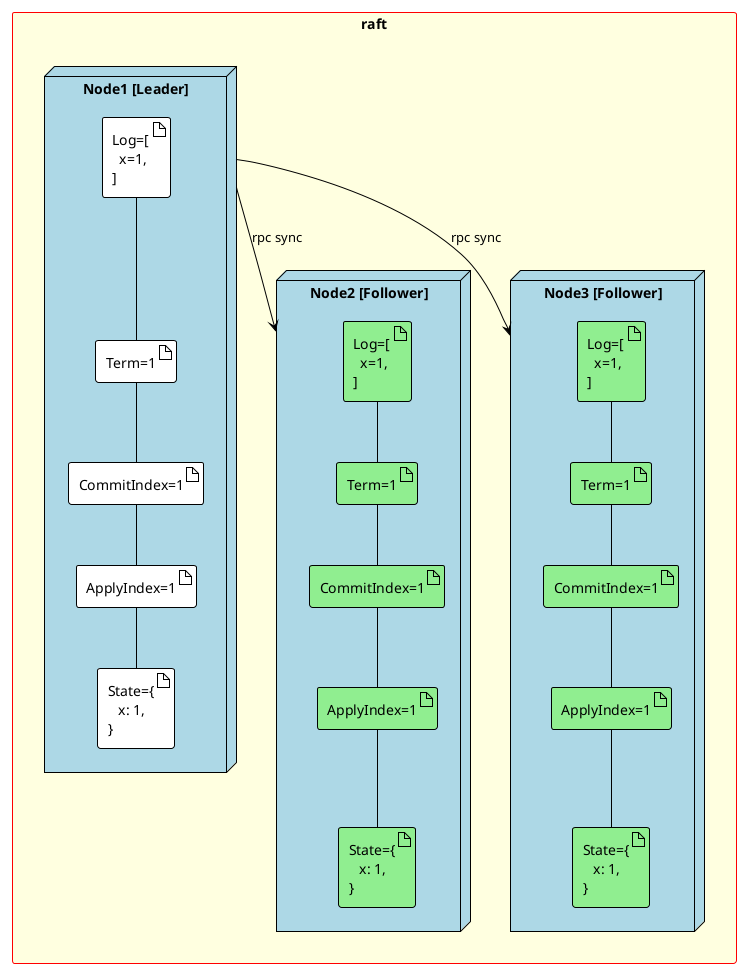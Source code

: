@startuml
!theme plain

skinparam rectangle {
    BackgroundColor LightYellow
    BorderColor Red
}

skinparam node {
    BackgroundColor LightBlue
    BorderColor Black
}

rectangle "raft" {
    node "Node1 [Leader]" as N1 {
        artifact "Log=[\n  x=1, \n]" as N1_1
        artifact "Term=1" as N1_2
        artifact "CommitIndex=1" as N1_3
        artifact "ApplyIndex=1" as N1_4
        artifact "State={\n   x: 1, \n}" as N1_5
    }
    N1_1 -D- N1_2
    N1_2 -D- N1_3
    N1_3 -D- N1_4
    N1_4 -D- N1_5

    node "Node2 [Follower]" as N2 {
        artifact "Log=[\n  x=1, \n]" as N2_1 #LightGreen
        artifact "Term=1" as N2_2 #LightGreen
        artifact "CommitIndex=1" as N2_3 #LightGreen
        artifact "ApplyIndex=1" as N2_4 #LightGreen
        artifact "State={\n   x: 1, \n}" as N2_5 #LightGreen
    }
    N2_1 -D- N2_2
    N2_2 -D- N2_3
    N2_3 -D- N2_4
    N2_4 -D- N2_5

    node "Node3 [Follower]" as N3 {
        artifact "Log=[\n  x=1, \n]" as N3_1 #LightGreen
        artifact "Term=1" as N3_2 #LightGreen
        artifact "CommitIndex=1" as N3_3 #LightGreen
        artifact "ApplyIndex=1" as N3_4 #LightGreen
        artifact "State={\n   x: 1, \n}" as N3_5 #LightGreen
    }
    N3_1 -D- N3_2
    N3_2 -D- N3_3
    N3_3 -D- N3_4
    N3_4 -D- N3_5
}

N1 -D-> N2 : rpc sync
N1 -D-> N3 : rpc sync

@enduml
